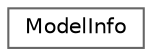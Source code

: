 digraph "Graphical Class Hierarchy"
{
 // LATEX_PDF_SIZE
  bgcolor="transparent";
  edge [fontname=Helvetica,fontsize=10,labelfontname=Helvetica,labelfontsize=10];
  node [fontname=Helvetica,fontsize=10,shape=box,height=0.2,width=0.4];
  rankdir="LR";
  Node0 [label="ModelInfo",height=0.2,width=0.4,color="grey40", fillcolor="white", style="filled",URL="$d9/d2a/struct_model_info.html",tooltip=" "];
}
